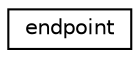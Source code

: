 digraph "Graphical Class Hierarchy"
{
  edge [fontname="Helvetica",fontsize="10",labelfontname="Helvetica",labelfontsize="10"];
  node [fontname="Helvetica",fontsize="10",shape=record];
  rankdir="LR";
  Node0 [label="endpoint",height=0.2,width=0.4,color="black", fillcolor="white", style="filled",URL="$d4/da5/structendpoint.html"];
}
